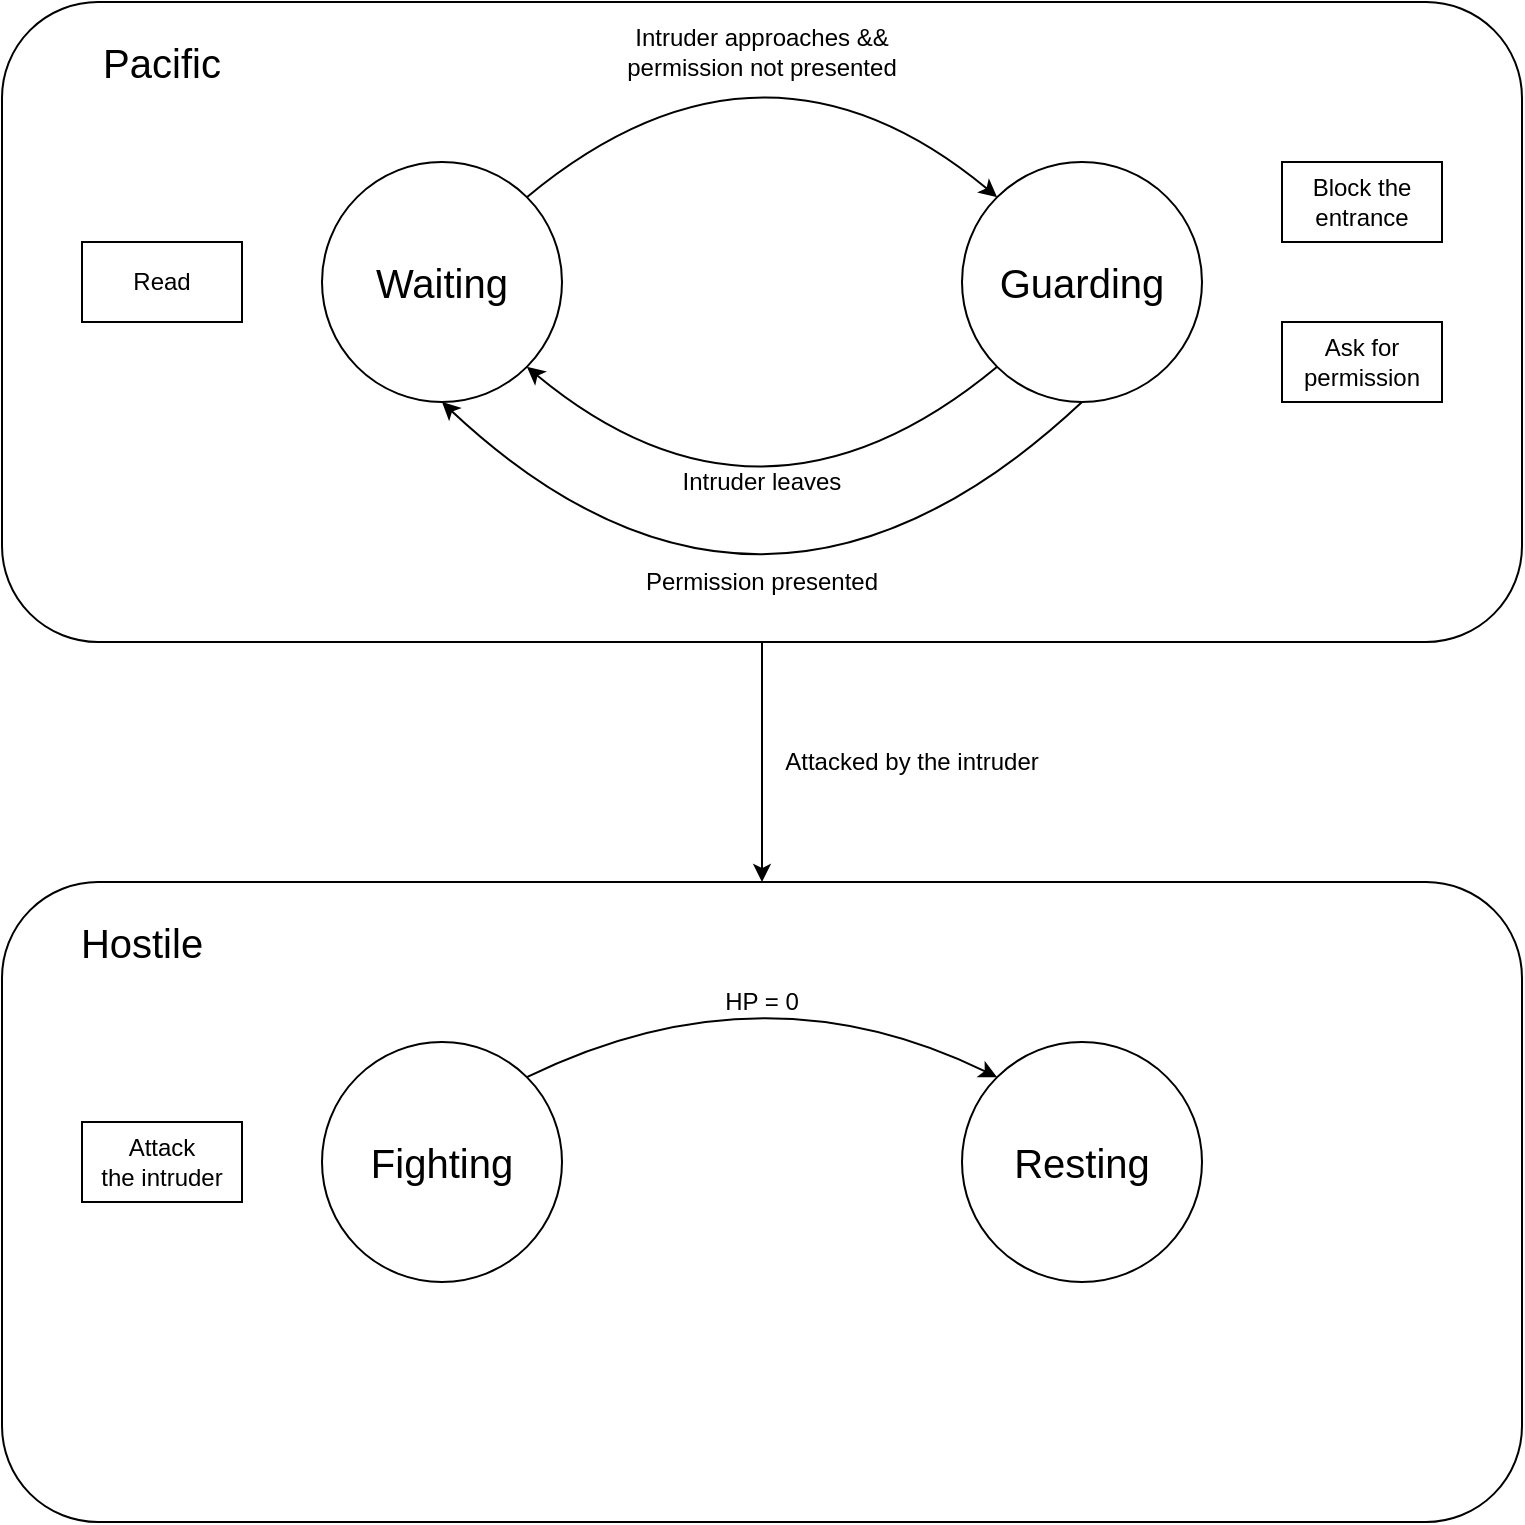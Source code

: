 <mxfile version="14.0.4" type="google"><diagram id="maSQyu1teWyXZmGjpKrL" name="Page-1"><mxGraphModel dx="2272" dy="744" grid="1" gridSize="10" guides="1" tooltips="1" connect="1" arrows="1" fold="1" page="1" pageScale="1" pageWidth="850" pageHeight="1100" math="0" shadow="0"><root><mxCell id="0"/><mxCell id="1" parent="0"/><mxCell id="QdpbV2CM345eOT5RfYV7-20" value="" style="rounded=1;whiteSpace=wrap;html=1;" vertex="1" parent="1"><mxGeometry x="-40" y="480" width="760" height="320" as="geometry"/></mxCell><mxCell id="QdpbV2CM345eOT5RfYV7-11" value="" style="rounded=1;whiteSpace=wrap;html=1;" vertex="1" parent="1"><mxGeometry x="-40" y="40" width="760" height="320" as="geometry"/></mxCell><mxCell id="QdpbV2CM345eOT5RfYV7-1" value="&lt;font style=&quot;font-size: 20px&quot;&gt;Waiting&lt;/font&gt;" style="ellipse;whiteSpace=wrap;html=1;aspect=fixed;" vertex="1" parent="1"><mxGeometry x="120" y="120" width="120" height="120" as="geometry"/></mxCell><mxCell id="QdpbV2CM345eOT5RfYV7-2" value="Read" style="rounded=0;whiteSpace=wrap;html=1;" vertex="1" parent="1"><mxGeometry y="160" width="80" height="40" as="geometry"/></mxCell><mxCell id="QdpbV2CM345eOT5RfYV7-3" value="&lt;font style=&quot;font-size: 20px&quot;&gt;Guarding&lt;/font&gt;" style="ellipse;whiteSpace=wrap;html=1;aspect=fixed;" vertex="1" parent="1"><mxGeometry x="440" y="120" width="120" height="120" as="geometry"/></mxCell><mxCell id="QdpbV2CM345eOT5RfYV7-4" value="" style="endArrow=classic;html=1;exitX=1;exitY=0;exitDx=0;exitDy=0;entryX=0;entryY=0;entryDx=0;entryDy=0;curved=1;" edge="1" parent="1" source="QdpbV2CM345eOT5RfYV7-1" target="QdpbV2CM345eOT5RfYV7-3"><mxGeometry width="50" height="50" relative="1" as="geometry"><mxPoint x="340" y="310" as="sourcePoint"/><mxPoint x="450" y="320" as="targetPoint"/><Array as="points"><mxPoint x="340" y="40"/></Array></mxGeometry></mxCell><mxCell id="QdpbV2CM345eOT5RfYV7-5" value="Intruder approaches &amp;amp;&amp;amp; permission not presented" style="text;html=1;strokeColor=none;fillColor=none;align=center;verticalAlign=middle;whiteSpace=wrap;rounded=0;" vertex="1" parent="1"><mxGeometry x="265" y="50" width="150" height="30" as="geometry"/></mxCell><mxCell id="QdpbV2CM345eOT5RfYV7-6" value="" style="endArrow=classic;html=1;exitX=0;exitY=1;exitDx=0;exitDy=0;entryX=1;entryY=1;entryDx=0;entryDy=0;curved=1;" edge="1" parent="1" source="QdpbV2CM345eOT5RfYV7-3" target="QdpbV2CM345eOT5RfYV7-1"><mxGeometry width="50" height="50" relative="1" as="geometry"><mxPoint x="400" y="360" as="sourcePoint"/><mxPoint x="450" y="310" as="targetPoint"/><Array as="points"><mxPoint x="340" y="320"/></Array></mxGeometry></mxCell><mxCell id="QdpbV2CM345eOT5RfYV7-7" value="Intruder leaves" style="text;html=1;strokeColor=none;fillColor=none;align=center;verticalAlign=middle;whiteSpace=wrap;rounded=0;" vertex="1" parent="1"><mxGeometry x="265" y="270" width="150" height="20" as="geometry"/></mxCell><mxCell id="QdpbV2CM345eOT5RfYV7-8" value="Block the&lt;br&gt;entrance" style="rounded=0;whiteSpace=wrap;html=1;" vertex="1" parent="1"><mxGeometry x="600" y="120" width="80" height="40" as="geometry"/></mxCell><mxCell id="QdpbV2CM345eOT5RfYV7-9" value="Ask for&lt;br&gt;permission" style="rounded=0;whiteSpace=wrap;html=1;" vertex="1" parent="1"><mxGeometry x="600" y="200" width="80" height="40" as="geometry"/></mxCell><mxCell id="QdpbV2CM345eOT5RfYV7-10" value="&lt;font style=&quot;font-size: 20px&quot;&gt;Resting&lt;/font&gt;" style="ellipse;whiteSpace=wrap;html=1;aspect=fixed;" vertex="1" parent="1"><mxGeometry x="440" y="560" width="120" height="120" as="geometry"/></mxCell><mxCell id="QdpbV2CM345eOT5RfYV7-12" value="&lt;font style=&quot;font-size: 20px&quot;&gt;Pacific&lt;/font&gt;" style="text;html=1;strokeColor=none;fillColor=none;align=center;verticalAlign=middle;whiteSpace=wrap;rounded=0;" vertex="1" parent="1"><mxGeometry x="20" y="60" width="40" height="20" as="geometry"/></mxCell><mxCell id="QdpbV2CM345eOT5RfYV7-17" value="" style="endArrow=classic;html=1;exitX=0.5;exitY=1;exitDx=0;exitDy=0;entryX=0.5;entryY=1;entryDx=0;entryDy=0;curved=1;" edge="1" parent="1" source="QdpbV2CM345eOT5RfYV7-3" target="QdpbV2CM345eOT5RfYV7-1"><mxGeometry width="50" height="50" relative="1" as="geometry"><mxPoint x="400" y="330" as="sourcePoint"/><mxPoint x="377.426" y="337.574" as="targetPoint"/><Array as="points"><mxPoint x="340" y="390"/></Array></mxGeometry></mxCell><mxCell id="QdpbV2CM345eOT5RfYV7-18" value="Permission presented" style="text;html=1;strokeColor=none;fillColor=none;align=center;verticalAlign=middle;whiteSpace=wrap;rounded=0;rotation=0;" vertex="1" parent="1"><mxGeometry x="265" y="320" width="150" height="20" as="geometry"/></mxCell><mxCell id="QdpbV2CM345eOT5RfYV7-19" value="Attacked by the intruder" style="text;html=1;strokeColor=none;fillColor=none;align=center;verticalAlign=middle;whiteSpace=wrap;rounded=0;rotation=0;" vertex="1" parent="1"><mxGeometry x="340" y="410" width="150" height="20" as="geometry"/></mxCell><mxCell id="QdpbV2CM345eOT5RfYV7-21" value="" style="endArrow=classic;html=1;exitX=0.5;exitY=1;exitDx=0;exitDy=0;entryX=0.5;entryY=0;entryDx=0;entryDy=0;" edge="1" parent="1" source="QdpbV2CM345eOT5RfYV7-11" target="QdpbV2CM345eOT5RfYV7-20"><mxGeometry width="50" height="50" relative="1" as="geometry"><mxPoint x="400" y="350" as="sourcePoint"/><mxPoint x="450" y="300" as="targetPoint"/></mxGeometry></mxCell><mxCell id="QdpbV2CM345eOT5RfYV7-22" value="&lt;font style=&quot;font-size: 20px&quot;&gt;Hostile&lt;/font&gt;" style="text;html=1;strokeColor=none;fillColor=none;align=center;verticalAlign=middle;whiteSpace=wrap;rounded=0;" vertex="1" parent="1"><mxGeometry x="10" y="500" width="40" height="20" as="geometry"/></mxCell><mxCell id="QdpbV2CM345eOT5RfYV7-23" value="&lt;font style=&quot;font-size: 20px&quot;&gt;Fighting&lt;/font&gt;" style="ellipse;whiteSpace=wrap;html=1;aspect=fixed;" vertex="1" parent="1"><mxGeometry x="120" y="560" width="120" height="120" as="geometry"/></mxCell><mxCell id="QdpbV2CM345eOT5RfYV7-24" value="Attack&lt;br&gt;the intruder" style="rounded=0;whiteSpace=wrap;html=1;" vertex="1" parent="1"><mxGeometry y="600" width="80" height="40" as="geometry"/></mxCell><mxCell id="QdpbV2CM345eOT5RfYV7-25" value="" style="endArrow=classic;html=1;exitX=1;exitY=0;exitDx=0;exitDy=0;entryX=0;entryY=0;entryDx=0;entryDy=0;curved=1;" edge="1" parent="1" source="QdpbV2CM345eOT5RfYV7-23" target="QdpbV2CM345eOT5RfYV7-10"><mxGeometry width="50" height="50" relative="1" as="geometry"><mxPoint x="400" y="510" as="sourcePoint"/><mxPoint x="450" y="460" as="targetPoint"/><Array as="points"><mxPoint x="340" y="520"/></Array></mxGeometry></mxCell><mxCell id="QdpbV2CM345eOT5RfYV7-26" value="HP = 0" style="text;html=1;strokeColor=none;fillColor=none;align=center;verticalAlign=middle;whiteSpace=wrap;rounded=0;rotation=0;" vertex="1" parent="1"><mxGeometry x="265" y="530" width="150" height="20" as="geometry"/></mxCell></root></mxGraphModel></diagram></mxfile>
